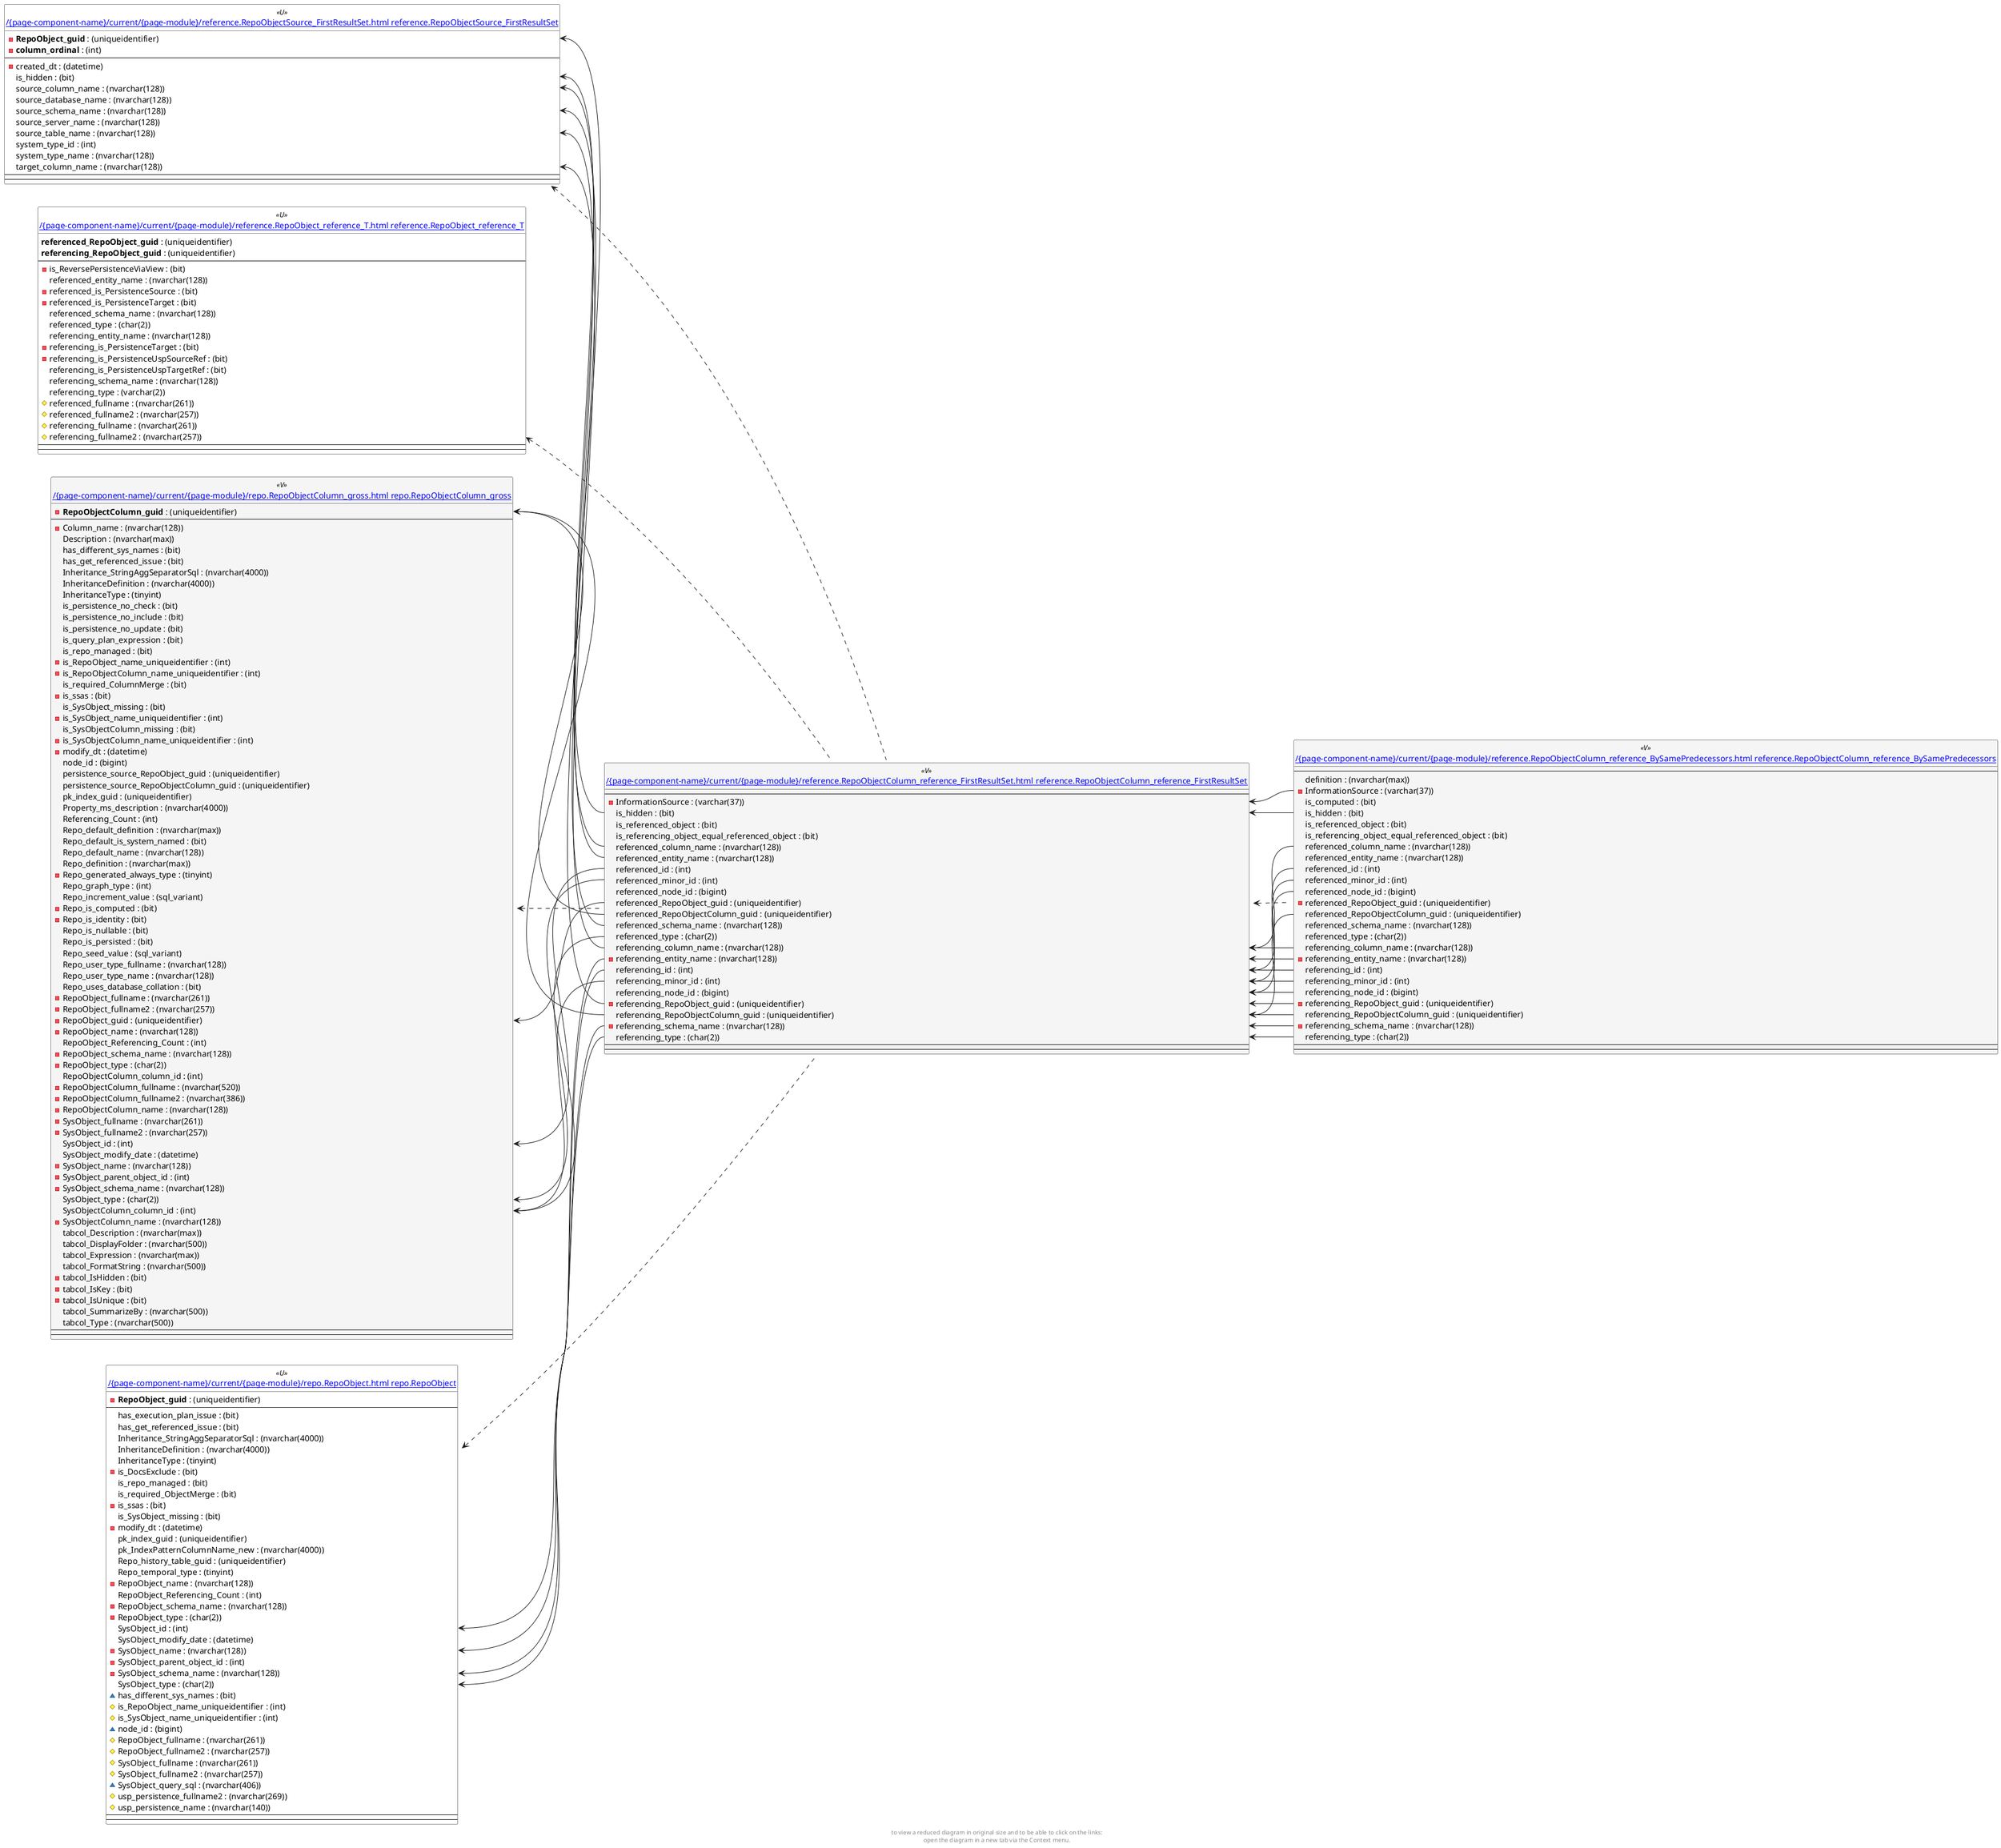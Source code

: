 @startuml
left to right direction
'top to bottom direction
hide circle
'avoide "." issues:
set namespaceSeparator none


skinparam class {
  BackgroundColor White
  BackgroundColor<<FN>> Yellow
  BackgroundColor<<FS>> Yellow
  BackgroundColor<<FT>> LightGray
  BackgroundColor<<IF>> Yellow
  BackgroundColor<<IS>> Yellow
  BackgroundColor<<P>> Aqua
  BackgroundColor<<PC>> Aqua
  BackgroundColor<<SN>> Yellow
  BackgroundColor<<SO>> SlateBlue
  BackgroundColor<<TF>> LightGray
  BackgroundColor<<TR>> Tomato
  BackgroundColor<<U>> White
  BackgroundColor<<V>> WhiteSmoke
  BackgroundColor<<X>> Aqua
}


entity "[[{site-url}/{page-component-name}/current/{page-module}/reference.RepoObject_reference_T.html reference.RepoObject_reference_T]]" as reference.RepoObject_reference_T << U >> {
  **referenced_RepoObject_guid** : (uniqueidentifier)
  **referencing_RepoObject_guid** : (uniqueidentifier)
  --
  - is_ReversePersistenceViaView : (bit)
  referenced_entity_name : (nvarchar(128))
  - referenced_is_PersistenceSource : (bit)
  - referenced_is_PersistenceTarget : (bit)
  referenced_schema_name : (nvarchar(128))
  referenced_type : (char(2))
  referencing_entity_name : (nvarchar(128))
  - referencing_is_PersistenceTarget : (bit)
  - referencing_is_PersistenceUspSourceRef : (bit)
  referencing_is_PersistenceUspTargetRef : (bit)
  referencing_schema_name : (nvarchar(128))
  referencing_type : (varchar(2))
  # referenced_fullname : (nvarchar(261))
  # referenced_fullname2 : (nvarchar(257))
  # referencing_fullname : (nvarchar(261))
  # referencing_fullname2 : (nvarchar(257))
  --
  --
}

entity "[[{site-url}/{page-component-name}/current/{page-module}/reference.RepoObjectColumn_reference_BySamePredecessors.html reference.RepoObjectColumn_reference_BySamePredecessors]]" as reference.RepoObjectColumn_reference_BySamePredecessors << V >> {
  --
  definition : (nvarchar(max))
  - InformationSource : (varchar(37))
  is_computed : (bit)
  is_hidden : (bit)
  is_referenced_object : (bit)
  is_referencing_object_equal_referenced_object : (bit)
  referenced_column_name : (nvarchar(128))
  referenced_entity_name : (nvarchar(128))
  referenced_id : (int)
  referenced_minor_id : (int)
  referenced_node_id : (bigint)
  - referenced_RepoObject_guid : (uniqueidentifier)
  referenced_RepoObjectColumn_guid : (uniqueidentifier)
  referenced_schema_name : (nvarchar(128))
  referenced_type : (char(2))
  referencing_column_name : (nvarchar(128))
  - referencing_entity_name : (nvarchar(128))
  referencing_id : (int)
  referencing_minor_id : (int)
  referencing_node_id : (bigint)
  - referencing_RepoObject_guid : (uniqueidentifier)
  referencing_RepoObjectColumn_guid : (uniqueidentifier)
  - referencing_schema_name : (nvarchar(128))
  referencing_type : (char(2))
  --
  --
}

entity "[[{site-url}/{page-component-name}/current/{page-module}/reference.RepoObjectColumn_reference_FirstResultSet.html reference.RepoObjectColumn_reference_FirstResultSet]]" as reference.RepoObjectColumn_reference_FirstResultSet << V >> {
  --
  - InformationSource : (varchar(37))
  is_hidden : (bit)
  is_referenced_object : (bit)
  is_referencing_object_equal_referenced_object : (bit)
  referenced_column_name : (nvarchar(128))
  referenced_entity_name : (nvarchar(128))
  referenced_id : (int)
  referenced_minor_id : (int)
  referenced_node_id : (bigint)
  referenced_RepoObject_guid : (uniqueidentifier)
  referenced_RepoObjectColumn_guid : (uniqueidentifier)
  referenced_schema_name : (nvarchar(128))
  referenced_type : (char(2))
  referencing_column_name : (nvarchar(128))
  - referencing_entity_name : (nvarchar(128))
  referencing_id : (int)
  referencing_minor_id : (int)
  referencing_node_id : (bigint)
  - referencing_RepoObject_guid : (uniqueidentifier)
  referencing_RepoObjectColumn_guid : (uniqueidentifier)
  - referencing_schema_name : (nvarchar(128))
  referencing_type : (char(2))
  --
  --
}

entity "[[{site-url}/{page-component-name}/current/{page-module}/reference.RepoObjectSource_FirstResultSet.html reference.RepoObjectSource_FirstResultSet]]" as reference.RepoObjectSource_FirstResultSet << U >> {
  - **RepoObject_guid** : (uniqueidentifier)
  - **column_ordinal** : (int)
  --
  - created_dt : (datetime)
  is_hidden : (bit)
  source_column_name : (nvarchar(128))
  source_database_name : (nvarchar(128))
  source_schema_name : (nvarchar(128))
  source_server_name : (nvarchar(128))
  source_table_name : (nvarchar(128))
  system_type_id : (int)
  system_type_name : (nvarchar(128))
  target_column_name : (nvarchar(128))
  --
  --
}

entity "[[{site-url}/{page-component-name}/current/{page-module}/repo.RepoObject.html repo.RepoObject]]" as repo.RepoObject << U >> {
  - **RepoObject_guid** : (uniqueidentifier)
  --
  has_execution_plan_issue : (bit)
  has_get_referenced_issue : (bit)
  Inheritance_StringAggSeparatorSql : (nvarchar(4000))
  InheritanceDefinition : (nvarchar(4000))
  InheritanceType : (tinyint)
  - is_DocsExclude : (bit)
  is_repo_managed : (bit)
  is_required_ObjectMerge : (bit)
  - is_ssas : (bit)
  is_SysObject_missing : (bit)
  - modify_dt : (datetime)
  pk_index_guid : (uniqueidentifier)
  pk_IndexPatternColumnName_new : (nvarchar(4000))
  Repo_history_table_guid : (uniqueidentifier)
  Repo_temporal_type : (tinyint)
  - RepoObject_name : (nvarchar(128))
  RepoObject_Referencing_Count : (int)
  - RepoObject_schema_name : (nvarchar(128))
  - RepoObject_type : (char(2))
  SysObject_id : (int)
  SysObject_modify_date : (datetime)
  - SysObject_name : (nvarchar(128))
  - SysObject_parent_object_id : (int)
  - SysObject_schema_name : (nvarchar(128))
  SysObject_type : (char(2))
  ~ has_different_sys_names : (bit)
  # is_RepoObject_name_uniqueidentifier : (int)
  # is_SysObject_name_uniqueidentifier : (int)
  ~ node_id : (bigint)
  # RepoObject_fullname : (nvarchar(261))
  # RepoObject_fullname2 : (nvarchar(257))
  # SysObject_fullname : (nvarchar(261))
  # SysObject_fullname2 : (nvarchar(257))
  ~ SysObject_query_sql : (nvarchar(406))
  # usp_persistence_fullname2 : (nvarchar(269))
  # usp_persistence_name : (nvarchar(140))
  --
  --
}

entity "[[{site-url}/{page-component-name}/current/{page-module}/repo.RepoObjectColumn_gross.html repo.RepoObjectColumn_gross]]" as repo.RepoObjectColumn_gross << V >> {
  - **RepoObjectColumn_guid** : (uniqueidentifier)
  --
  - Column_name : (nvarchar(128))
  Description : (nvarchar(max))
  has_different_sys_names : (bit)
  has_get_referenced_issue : (bit)
  Inheritance_StringAggSeparatorSql : (nvarchar(4000))
  InheritanceDefinition : (nvarchar(4000))
  InheritanceType : (tinyint)
  is_persistence_no_check : (bit)
  is_persistence_no_include : (bit)
  is_persistence_no_update : (bit)
  is_query_plan_expression : (bit)
  is_repo_managed : (bit)
  - is_RepoObject_name_uniqueidentifier : (int)
  - is_RepoObjectColumn_name_uniqueidentifier : (int)
  is_required_ColumnMerge : (bit)
  - is_ssas : (bit)
  is_SysObject_missing : (bit)
  - is_SysObject_name_uniqueidentifier : (int)
  is_SysObjectColumn_missing : (bit)
  - is_SysObjectColumn_name_uniqueidentifier : (int)
  - modify_dt : (datetime)
  node_id : (bigint)
  persistence_source_RepoObject_guid : (uniqueidentifier)
  persistence_source_RepoObjectColumn_guid : (uniqueidentifier)
  pk_index_guid : (uniqueidentifier)
  Property_ms_description : (nvarchar(4000))
  Referencing_Count : (int)
  Repo_default_definition : (nvarchar(max))
  Repo_default_is_system_named : (bit)
  Repo_default_name : (nvarchar(128))
  Repo_definition : (nvarchar(max))
  - Repo_generated_always_type : (tinyint)
  Repo_graph_type : (int)
  Repo_increment_value : (sql_variant)
  - Repo_is_computed : (bit)
  - Repo_is_identity : (bit)
  Repo_is_nullable : (bit)
  Repo_is_persisted : (bit)
  Repo_seed_value : (sql_variant)
  Repo_user_type_fullname : (nvarchar(128))
  Repo_user_type_name : (nvarchar(128))
  Repo_uses_database_collation : (bit)
  - RepoObject_fullname : (nvarchar(261))
  - RepoObject_fullname2 : (nvarchar(257))
  - RepoObject_guid : (uniqueidentifier)
  - RepoObject_name : (nvarchar(128))
  RepoObject_Referencing_Count : (int)
  - RepoObject_schema_name : (nvarchar(128))
  - RepoObject_type : (char(2))
  RepoObjectColumn_column_id : (int)
  - RepoObjectColumn_fullname : (nvarchar(520))
  - RepoObjectColumn_fullname2 : (nvarchar(386))
  - RepoObjectColumn_name : (nvarchar(128))
  - SysObject_fullname : (nvarchar(261))
  - SysObject_fullname2 : (nvarchar(257))
  SysObject_id : (int)
  SysObject_modify_date : (datetime)
  - SysObject_name : (nvarchar(128))
  - SysObject_parent_object_id : (int)
  - SysObject_schema_name : (nvarchar(128))
  SysObject_type : (char(2))
  SysObjectColumn_column_id : (int)
  - SysObjectColumn_name : (nvarchar(128))
  tabcol_Description : (nvarchar(max))
  tabcol_DisplayFolder : (nvarchar(500))
  tabcol_Expression : (nvarchar(max))
  tabcol_FormatString : (nvarchar(500))
  - tabcol_IsHidden : (bit)
  - tabcol_IsKey : (bit)
  - tabcol_IsUnique : (bit)
  tabcol_SummarizeBy : (nvarchar(500))
  tabcol_Type : (nvarchar(500))
  --
  --
}

reference.RepoObject_reference_T <.. reference.RepoObjectColumn_reference_FirstResultSet
reference.RepoObjectColumn_reference_FirstResultSet <.. reference.RepoObjectColumn_reference_BySamePredecessors
reference.RepoObjectSource_FirstResultSet <.. reference.RepoObjectColumn_reference_FirstResultSet
repo.RepoObject <.. reference.RepoObjectColumn_reference_FirstResultSet
repo.RepoObjectColumn_gross <.. reference.RepoObjectColumn_reference_FirstResultSet
reference.RepoObjectColumn_reference_FirstResultSet::InformationSource <-- reference.RepoObjectColumn_reference_BySamePredecessors::InformationSource
reference.RepoObjectColumn_reference_FirstResultSet::is_hidden <-- reference.RepoObjectColumn_reference_BySamePredecessors::is_hidden
reference.RepoObjectColumn_reference_FirstResultSet::referencing_column_name <-- reference.RepoObjectColumn_reference_BySamePredecessors::referencing_column_name
reference.RepoObjectColumn_reference_FirstResultSet::referencing_column_name <-- reference.RepoObjectColumn_reference_BySamePredecessors::referenced_column_name
reference.RepoObjectColumn_reference_FirstResultSet::referencing_entity_name <-- reference.RepoObjectColumn_reference_BySamePredecessors::referencing_entity_name
reference.RepoObjectColumn_reference_FirstResultSet::referencing_id <-- reference.RepoObjectColumn_reference_BySamePredecessors::referencing_id
reference.RepoObjectColumn_reference_FirstResultSet::referencing_id <-- reference.RepoObjectColumn_reference_BySamePredecessors::referenced_id
reference.RepoObjectColumn_reference_FirstResultSet::referencing_minor_id <-- reference.RepoObjectColumn_reference_BySamePredecessors::referencing_minor_id
reference.RepoObjectColumn_reference_FirstResultSet::referencing_minor_id <-- reference.RepoObjectColumn_reference_BySamePredecessors::referenced_minor_id
reference.RepoObjectColumn_reference_FirstResultSet::referencing_node_id <-- reference.RepoObjectColumn_reference_BySamePredecessors::referencing_node_id
reference.RepoObjectColumn_reference_FirstResultSet::referencing_node_id <-- reference.RepoObjectColumn_reference_BySamePredecessors::referenced_node_id
reference.RepoObjectColumn_reference_FirstResultSet::referencing_RepoObject_guid <-- reference.RepoObjectColumn_reference_BySamePredecessors::referencing_RepoObject_guid
reference.RepoObjectColumn_reference_FirstResultSet::referencing_RepoObjectColumn_guid <-- reference.RepoObjectColumn_reference_BySamePredecessors::referencing_RepoObjectColumn_guid
reference.RepoObjectColumn_reference_FirstResultSet::referencing_RepoObjectColumn_guid <-- reference.RepoObjectColumn_reference_BySamePredecessors::referenced_RepoObjectColumn_guid
reference.RepoObjectColumn_reference_FirstResultSet::referencing_schema_name <-- reference.RepoObjectColumn_reference_BySamePredecessors::referencing_schema_name
reference.RepoObjectColumn_reference_FirstResultSet::referencing_type <-- reference.RepoObjectColumn_reference_BySamePredecessors::referencing_type
reference.RepoObjectSource_FirstResultSet::is_hidden <-- reference.RepoObjectColumn_reference_FirstResultSet::is_hidden
reference.RepoObjectSource_FirstResultSet::RepoObject_guid <-- reference.RepoObjectColumn_reference_FirstResultSet::referencing_RepoObject_guid
reference.RepoObjectSource_FirstResultSet::source_column_name <-- reference.RepoObjectColumn_reference_FirstResultSet::referenced_column_name
reference.RepoObjectSource_FirstResultSet::source_schema_name <-- reference.RepoObjectColumn_reference_FirstResultSet::referenced_schema_name
reference.RepoObjectSource_FirstResultSet::source_table_name <-- reference.RepoObjectColumn_reference_FirstResultSet::referenced_entity_name
reference.RepoObjectSource_FirstResultSet::target_column_name <-- reference.RepoObjectColumn_reference_FirstResultSet::referencing_column_name
repo.RepoObject::SysObject_id <-- reference.RepoObjectColumn_reference_FirstResultSet::referencing_id
repo.RepoObject::SysObject_name <-- reference.RepoObjectColumn_reference_FirstResultSet::referencing_entity_name
repo.RepoObject::SysObject_schema_name <-- reference.RepoObjectColumn_reference_FirstResultSet::referencing_schema_name
repo.RepoObject::SysObject_type <-- reference.RepoObjectColumn_reference_FirstResultSet::referencing_type
repo.RepoObjectColumn_gross::RepoObject_guid <-- reference.RepoObjectColumn_reference_FirstResultSet::referenced_RepoObject_guid
repo.RepoObjectColumn_gross::RepoObjectColumn_guid <-- reference.RepoObjectColumn_reference_FirstResultSet::referencing_RepoObjectColumn_guid
repo.RepoObjectColumn_gross::RepoObjectColumn_guid <-- reference.RepoObjectColumn_reference_FirstResultSet::referenced_RepoObjectColumn_guid
repo.RepoObjectColumn_gross::SysObject_id <-- reference.RepoObjectColumn_reference_FirstResultSet::referenced_id
repo.RepoObjectColumn_gross::SysObject_type <-- reference.RepoObjectColumn_reference_FirstResultSet::referenced_type
repo.RepoObjectColumn_gross::SysObjectColumn_column_id <-- reference.RepoObjectColumn_reference_FirstResultSet::referencing_minor_id
repo.RepoObjectColumn_gross::SysObjectColumn_column_id <-- reference.RepoObjectColumn_reference_FirstResultSet::referenced_minor_id
footer
to view a reduced diagram in original size and to be able to click on the links:
open the diagram in a new tab via the Context menu.
end footer

@enduml

